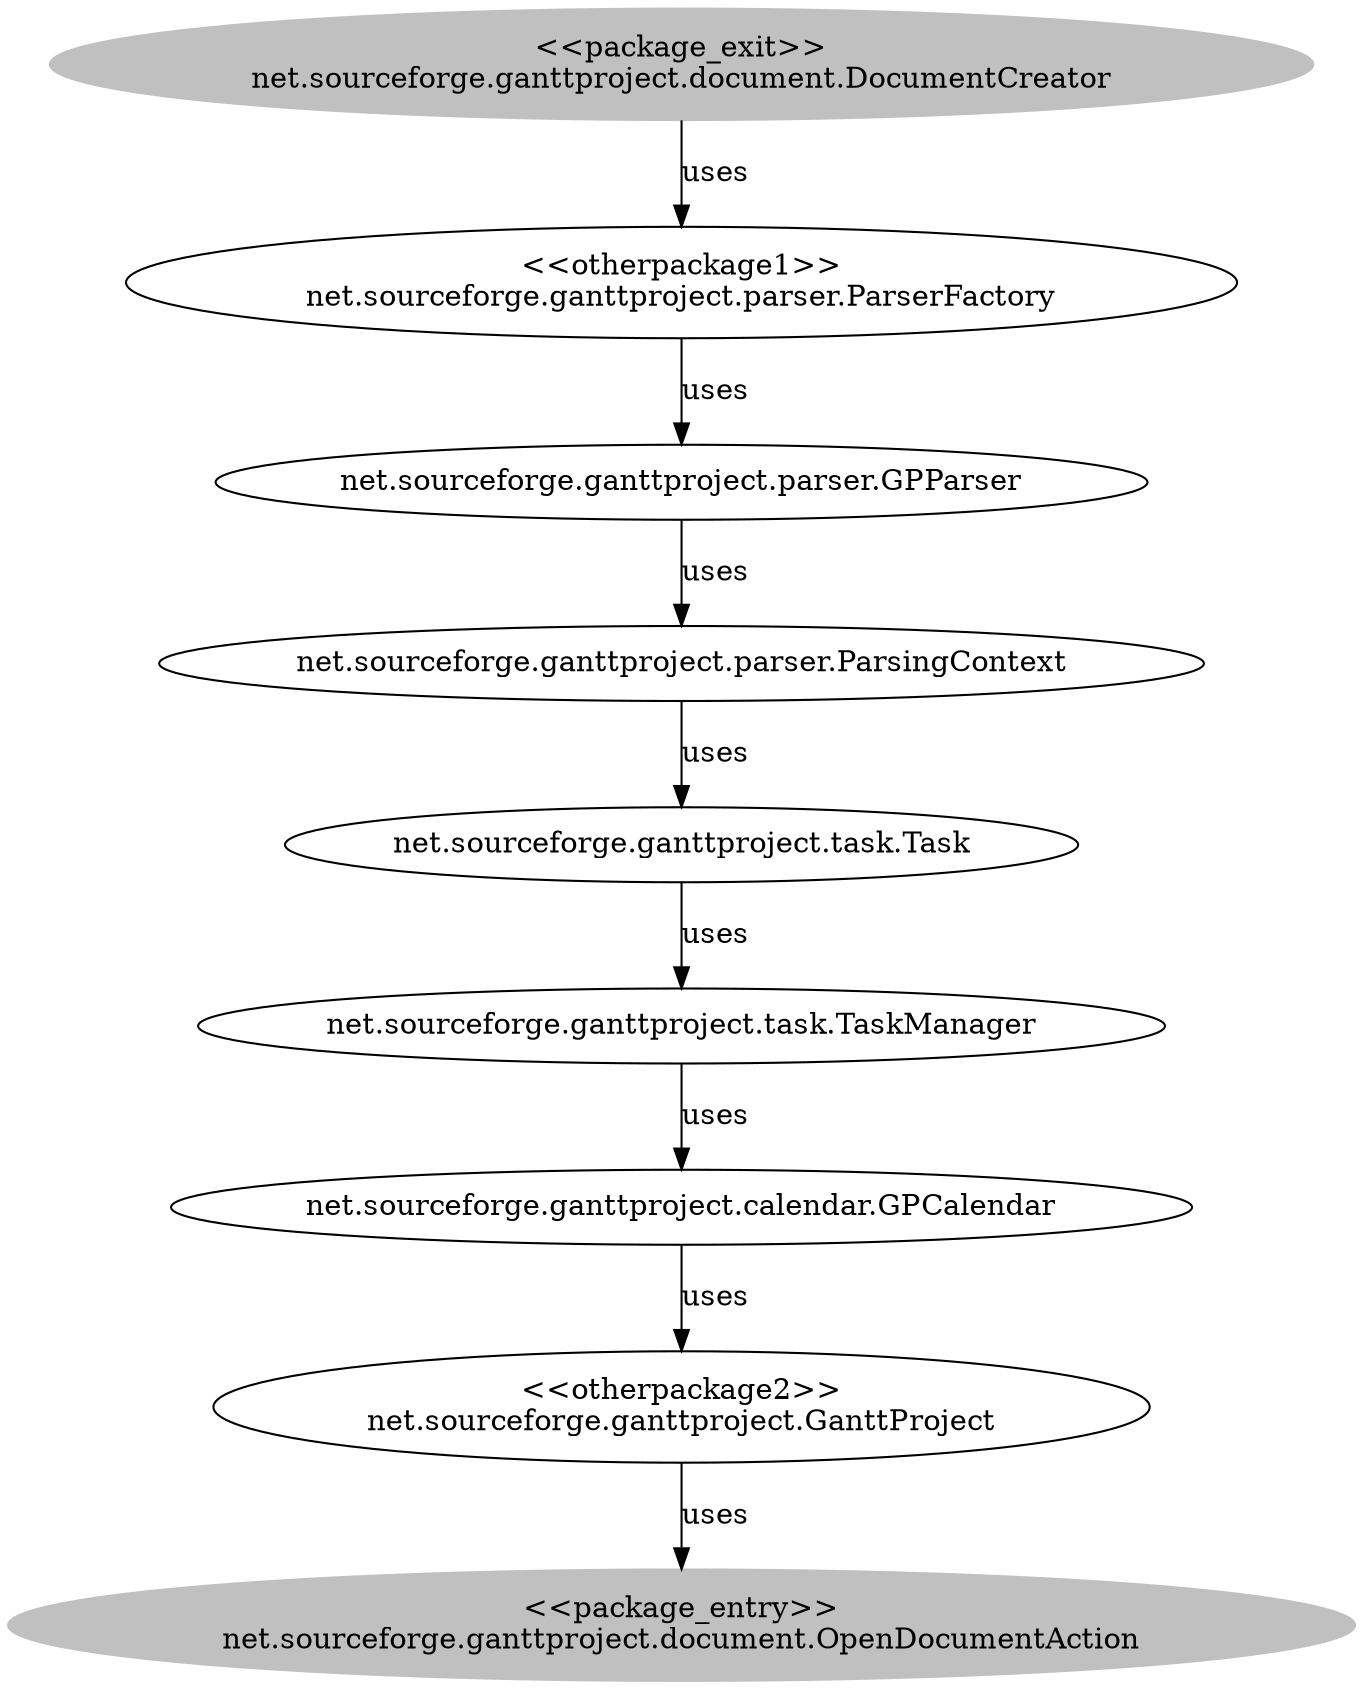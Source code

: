 digraph cd {
	net_sourceforge_ganttproject_document_DocumentCreator [label="<<package_exit>>
net.sourceforge.ganttproject.document.DocumentCreator",style=filled,color="grey"];
	net_sourceforge_ganttproject_document_OpenDocumentAction [label="<<package_entry>>
net.sourceforge.ganttproject.document.OpenDocumentAction",style=filled,color="grey"];
	net_sourceforge_ganttproject_parser_ParserFactory [label="<<otherpackage1>>
net.sourceforge.ganttproject.parser.ParserFactory"];
	net_sourceforge_ganttproject_GanttProject [label="<<otherpackage2>>
net.sourceforge.ganttproject.GanttProject"];
	net_sourceforge_ganttproject_task_Task [label="net.sourceforge.ganttproject.task.Task"];
	net_sourceforge_ganttproject_calendar_GPCalendar [label="net.sourceforge.ganttproject.calendar.GPCalendar"];
	net_sourceforge_ganttproject_task_TaskManager [label="net.sourceforge.ganttproject.task.TaskManager"];
	net_sourceforge_ganttproject_parser_GPParser [label="net.sourceforge.ganttproject.parser.GPParser"];
	net_sourceforge_ganttproject_parser_ParsingContext [label="net.sourceforge.ganttproject.parser.ParsingContext"];
	net_sourceforge_ganttproject_document_DocumentCreator -> net_sourceforge_ganttproject_parser_ParserFactory [label=uses];
	net_sourceforge_ganttproject_GanttProject -> net_sourceforge_ganttproject_document_OpenDocumentAction [label=uses];
	net_sourceforge_ganttproject_parser_ParserFactory -> net_sourceforge_ganttproject_parser_GPParser [label=uses];
	net_sourceforge_ganttproject_parser_GPParser -> net_sourceforge_ganttproject_parser_ParsingContext [label=uses];
	net_sourceforge_ganttproject_parser_ParsingContext -> net_sourceforge_ganttproject_task_Task [label=uses];
	net_sourceforge_ganttproject_task_Task -> net_sourceforge_ganttproject_task_TaskManager [label=uses];
	net_sourceforge_ganttproject_task_TaskManager -> net_sourceforge_ganttproject_calendar_GPCalendar [label=uses];
	net_sourceforge_ganttproject_calendar_GPCalendar -> net_sourceforge_ganttproject_GanttProject [label=uses];
}
